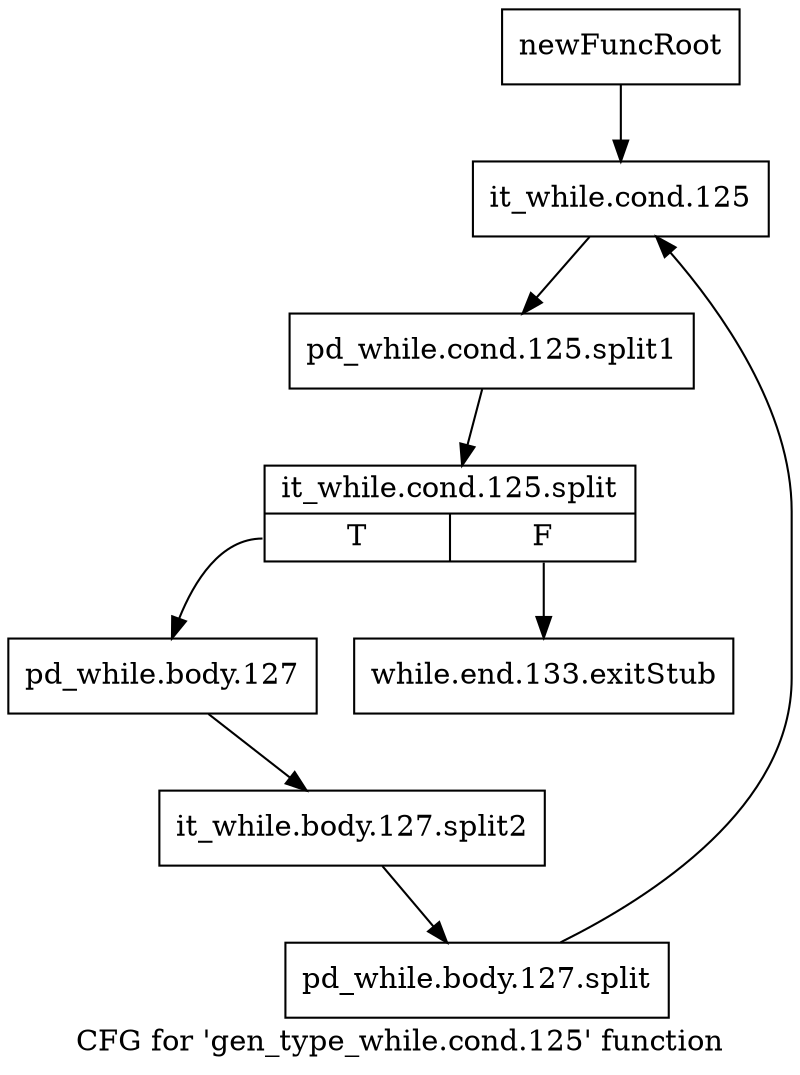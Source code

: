 digraph "CFG for 'gen_type_while.cond.125' function" {
	label="CFG for 'gen_type_while.cond.125' function";

	Node0xa11a200 [shape=record,label="{newFuncRoot}"];
	Node0xa11a200 -> Node0xa11a2a0;
	Node0xa11a250 [shape=record,label="{while.end.133.exitStub}"];
	Node0xa11a2a0 [shape=record,label="{it_while.cond.125}"];
	Node0xa11a2a0 -> Node0xf024450;
	Node0xf024450 [shape=record,label="{pd_while.cond.125.split1}"];
	Node0xf024450 -> Node0xa075ae0;
	Node0xa075ae0 [shape=record,label="{it_while.cond.125.split|{<s0>T|<s1>F}}"];
	Node0xa075ae0:s0 -> Node0xa11a2f0;
	Node0xa075ae0:s1 -> Node0xa11a250;
	Node0xa11a2f0 [shape=record,label="{pd_while.body.127}"];
	Node0xa11a2f0 -> Node0xefe7460;
	Node0xefe7460 [shape=record,label="{it_while.body.127.split2}"];
	Node0xefe7460 -> Node0xf035cb0;
	Node0xf035cb0 [shape=record,label="{pd_while.body.127.split}"];
	Node0xf035cb0 -> Node0xa11a2a0;
}
